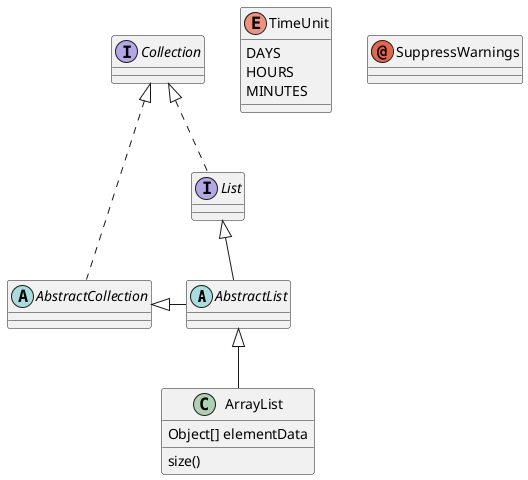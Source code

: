 
@startuml
 
abstract class AbstractList
abstract AbstractCollection
interface List
interface Collection
 
List <|--AbstractList
Collection <|..AbstractCollection
 
Collection <|.. List
AbstractCollection <|- AbstractList
AbstractList <|-- ArrayList
 
class ArrayList {
  Object[] elementData
  size()
}
 
enum TimeUnit {
  DAYS
  HOURS
  MINUTES
}
 
annotation SuppressWarnings
 
@enduml
